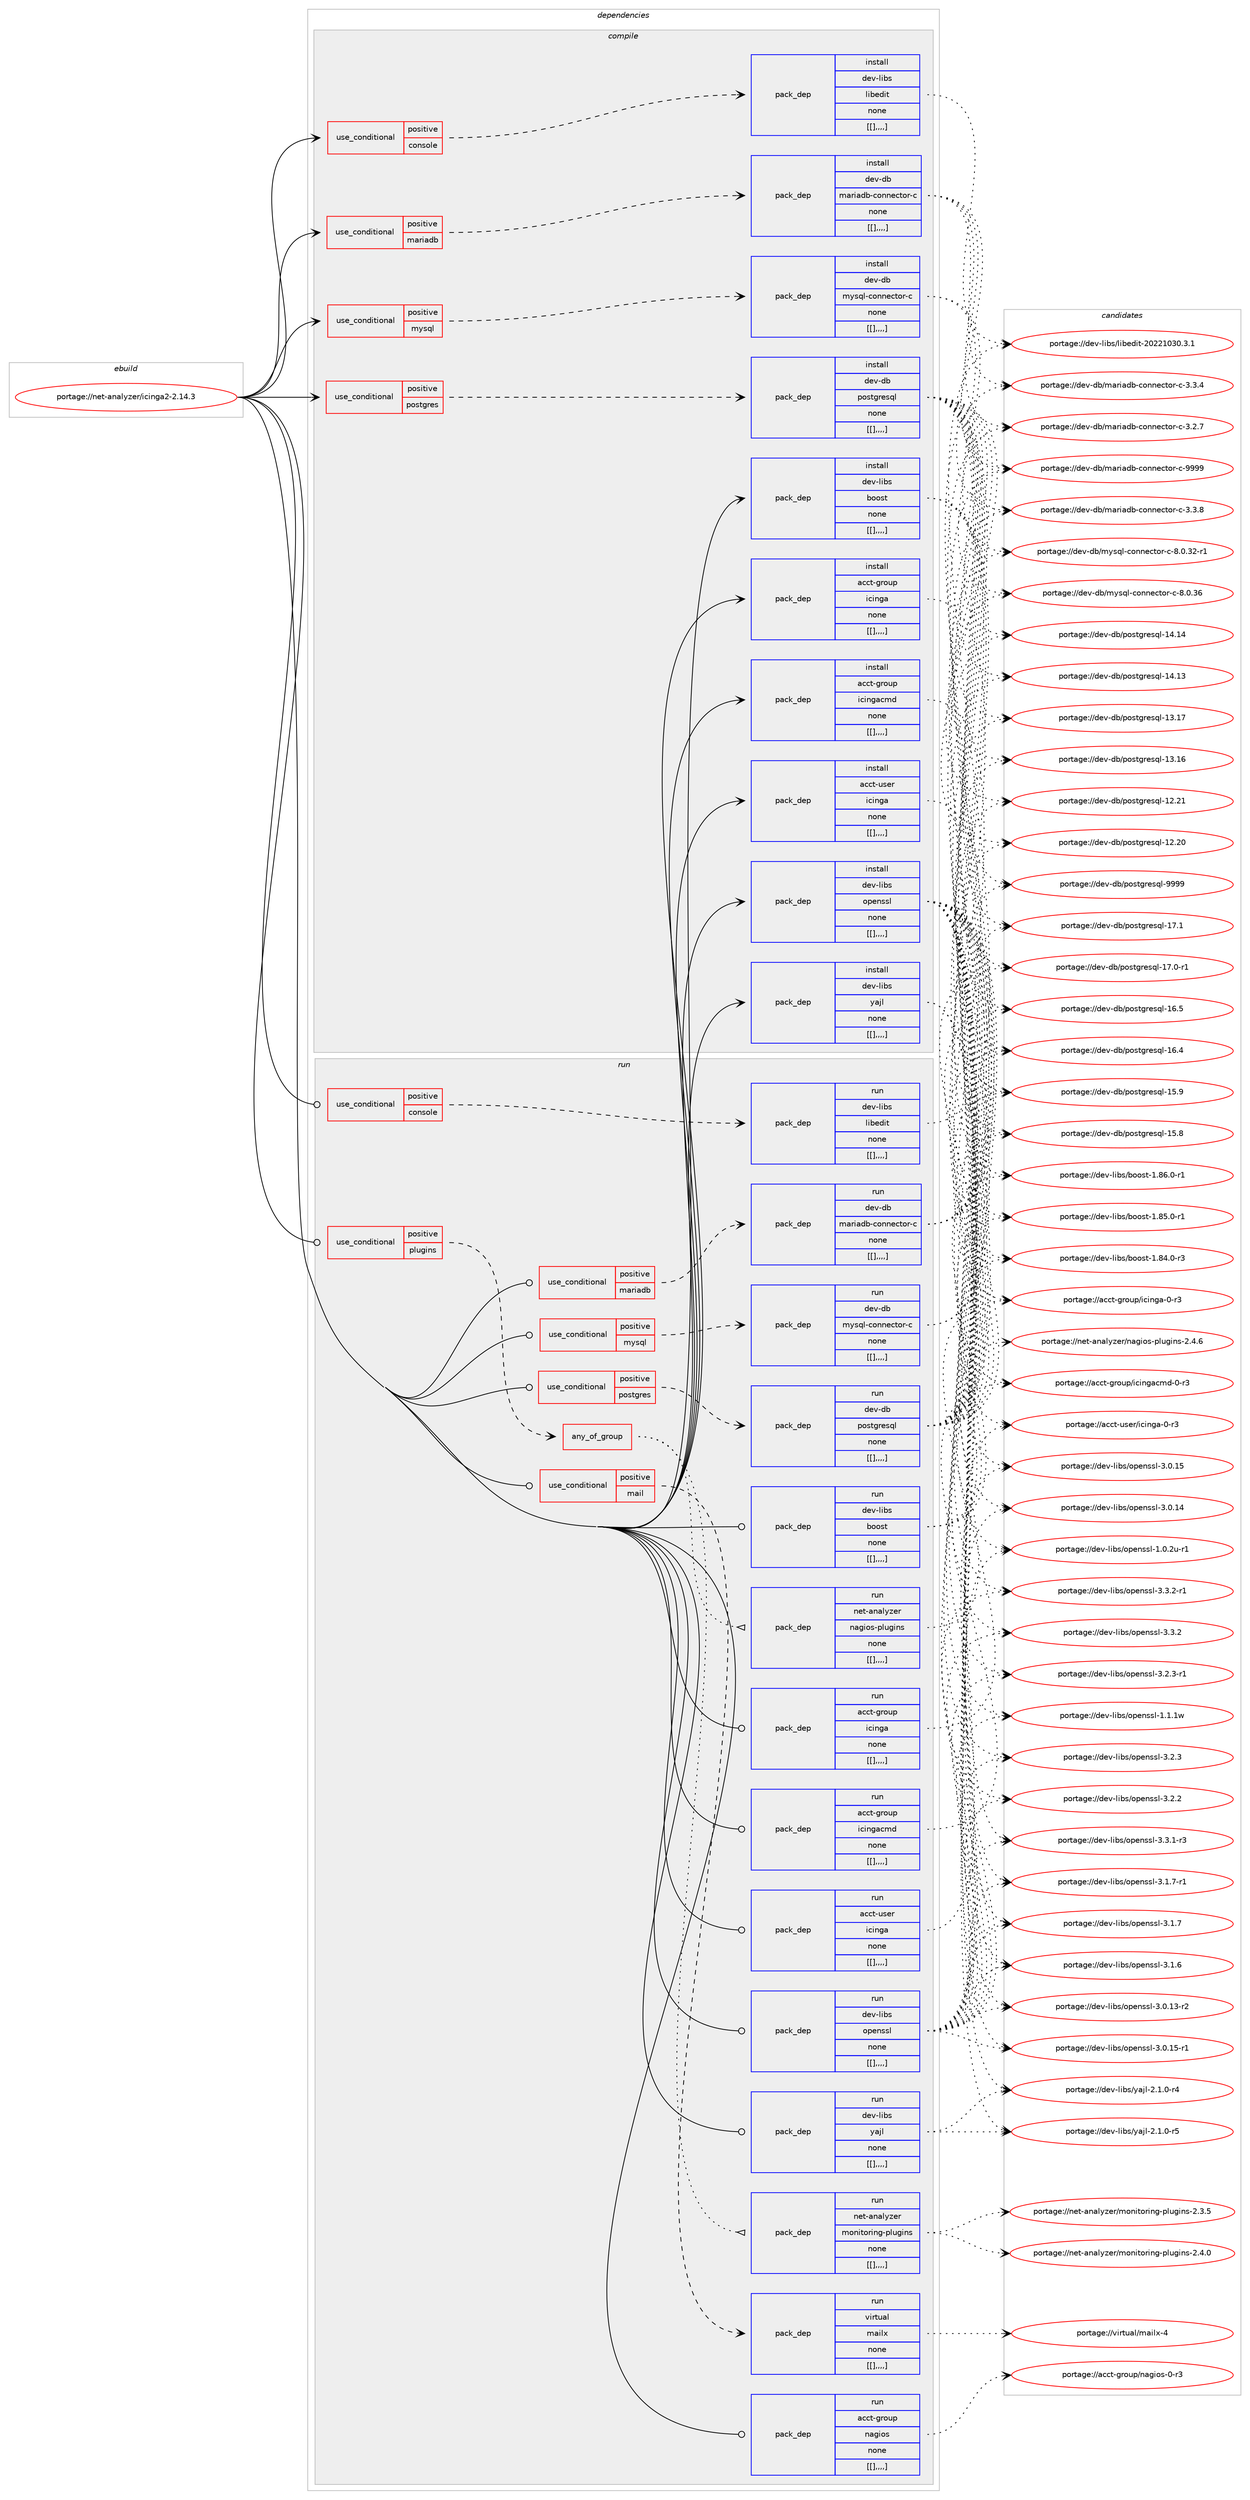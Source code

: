 digraph prolog {

# *************
# Graph options
# *************

newrank=true;
concentrate=true;
compound=true;
graph [rankdir=LR,fontname=Helvetica,fontsize=10,ranksep=1.5];#, ranksep=2.5, nodesep=0.2];
edge  [arrowhead=vee];
node  [fontname=Helvetica,fontsize=10];

# **********
# The ebuild
# **********

subgraph cluster_leftcol {
color=gray;
label=<<i>ebuild</i>>;
id [label="portage://net-analyzer/icinga2-2.14.3", color=red, width=4, href="../net-analyzer/icinga2-2.14.3.svg"];
}

# ****************
# The dependencies
# ****************

subgraph cluster_midcol {
color=gray;
label=<<i>dependencies</i>>;
subgraph cluster_compile {
fillcolor="#eeeeee";
style=filled;
label=<<i>compile</i>>;
subgraph cond15 {
dependency49 [label=<<TABLE BORDER="0" CELLBORDER="1" CELLSPACING="0" CELLPADDING="4"><TR><TD ROWSPAN="3" CELLPADDING="10">use_conditional</TD></TR><TR><TD>positive</TD></TR><TR><TD>console</TD></TR></TABLE>>, shape=none, color=red];
subgraph pack34 {
dependency50 [label=<<TABLE BORDER="0" CELLBORDER="1" CELLSPACING="0" CELLPADDING="4" WIDTH="220"><TR><TD ROWSPAN="6" CELLPADDING="30">pack_dep</TD></TR><TR><TD WIDTH="110">install</TD></TR><TR><TD>dev-libs</TD></TR><TR><TD>libedit</TD></TR><TR><TD>none</TD></TR><TR><TD>[[],,,,]</TD></TR></TABLE>>, shape=none, color=blue];
}
dependency49:e -> dependency50:w [weight=20,style="dashed",arrowhead="vee"];
}
id:e -> dependency49:w [weight=20,style="solid",arrowhead="vee"];
subgraph cond19 {
dependency67 [label=<<TABLE BORDER="0" CELLBORDER="1" CELLSPACING="0" CELLPADDING="4"><TR><TD ROWSPAN="3" CELLPADDING="10">use_conditional</TD></TR><TR><TD>positive</TD></TR><TR><TD>mariadb</TD></TR></TABLE>>, shape=none, color=red];
subgraph pack56 {
dependency88 [label=<<TABLE BORDER="0" CELLBORDER="1" CELLSPACING="0" CELLPADDING="4" WIDTH="220"><TR><TD ROWSPAN="6" CELLPADDING="30">pack_dep</TD></TR><TR><TD WIDTH="110">install</TD></TR><TR><TD>dev-db</TD></TR><TR><TD>mariadb-connector-c</TD></TR><TR><TD>none</TD></TR><TR><TD>[[],,,,]</TD></TR></TABLE>>, shape=none, color=blue];
}
dependency67:e -> dependency88:w [weight=20,style="dashed",arrowhead="vee"];
}
id:e -> dependency67:w [weight=20,style="solid",arrowhead="vee"];
subgraph cond29 {
dependency109 [label=<<TABLE BORDER="0" CELLBORDER="1" CELLSPACING="0" CELLPADDING="4"><TR><TD ROWSPAN="3" CELLPADDING="10">use_conditional</TD></TR><TR><TD>positive</TD></TR><TR><TD>mysql</TD></TR></TABLE>>, shape=none, color=red];
subgraph pack104 {
dependency164 [label=<<TABLE BORDER="0" CELLBORDER="1" CELLSPACING="0" CELLPADDING="4" WIDTH="220"><TR><TD ROWSPAN="6" CELLPADDING="30">pack_dep</TD></TR><TR><TD WIDTH="110">install</TD></TR><TR><TD>dev-db</TD></TR><TR><TD>mysql-connector-c</TD></TR><TR><TD>none</TD></TR><TR><TD>[[],,,,]</TD></TR></TABLE>>, shape=none, color=blue];
}
dependency109:e -> dependency164:w [weight=20,style="dashed",arrowhead="vee"];
}
id:e -> dependency109:w [weight=20,style="solid",arrowhead="vee"];
subgraph cond48 {
dependency185 [label=<<TABLE BORDER="0" CELLBORDER="1" CELLSPACING="0" CELLPADDING="4"><TR><TD ROWSPAN="3" CELLPADDING="10">use_conditional</TD></TR><TR><TD>positive</TD></TR><TR><TD>postgres</TD></TR></TABLE>>, shape=none, color=red];
subgraph pack146 {
dependency200 [label=<<TABLE BORDER="0" CELLBORDER="1" CELLSPACING="0" CELLPADDING="4" WIDTH="220"><TR><TD ROWSPAN="6" CELLPADDING="30">pack_dep</TD></TR><TR><TD WIDTH="110">install</TD></TR><TR><TD>dev-db</TD></TR><TR><TD>postgresql</TD></TR><TR><TD>none</TD></TR><TR><TD>[[],,,,]</TD></TR></TABLE>>, shape=none, color=blue];
}
dependency185:e -> dependency200:w [weight=20,style="dashed",arrowhead="vee"];
}
id:e -> dependency185:w [weight=20,style="solid",arrowhead="vee"];
subgraph pack163 {
dependency229 [label=<<TABLE BORDER="0" CELLBORDER="1" CELLSPACING="0" CELLPADDING="4" WIDTH="220"><TR><TD ROWSPAN="6" CELLPADDING="30">pack_dep</TD></TR><TR><TD WIDTH="110">install</TD></TR><TR><TD>acct-group</TD></TR><TR><TD>icinga</TD></TR><TR><TD>none</TD></TR><TR><TD>[[],,,,]</TD></TR></TABLE>>, shape=none, color=blue];
}
id:e -> dependency229:w [weight=20,style="solid",arrowhead="vee"];
subgraph pack182 {
dependency237 [label=<<TABLE BORDER="0" CELLBORDER="1" CELLSPACING="0" CELLPADDING="4" WIDTH="220"><TR><TD ROWSPAN="6" CELLPADDING="30">pack_dep</TD></TR><TR><TD WIDTH="110">install</TD></TR><TR><TD>acct-group</TD></TR><TR><TD>icingacmd</TD></TR><TR><TD>none</TD></TR><TR><TD>[[],,,,]</TD></TR></TABLE>>, shape=none, color=blue];
}
id:e -> dependency237:w [weight=20,style="solid",arrowhead="vee"];
subgraph pack187 {
dependency249 [label=<<TABLE BORDER="0" CELLBORDER="1" CELLSPACING="0" CELLPADDING="4" WIDTH="220"><TR><TD ROWSPAN="6" CELLPADDING="30">pack_dep</TD></TR><TR><TD WIDTH="110">install</TD></TR><TR><TD>acct-user</TD></TR><TR><TD>icinga</TD></TR><TR><TD>none</TD></TR><TR><TD>[[],,,,]</TD></TR></TABLE>>, shape=none, color=blue];
}
id:e -> dependency249:w [weight=20,style="solid",arrowhead="vee"];
subgraph pack191 {
dependency253 [label=<<TABLE BORDER="0" CELLBORDER="1" CELLSPACING="0" CELLPADDING="4" WIDTH="220"><TR><TD ROWSPAN="6" CELLPADDING="30">pack_dep</TD></TR><TR><TD WIDTH="110">install</TD></TR><TR><TD>dev-libs</TD></TR><TR><TD>boost</TD></TR><TR><TD>none</TD></TR><TR><TD>[[],,,,]</TD></TR></TABLE>>, shape=none, color=blue];
}
id:e -> dependency253:w [weight=20,style="solid",arrowhead="vee"];
subgraph pack199 {
dependency273 [label=<<TABLE BORDER="0" CELLBORDER="1" CELLSPACING="0" CELLPADDING="4" WIDTH="220"><TR><TD ROWSPAN="6" CELLPADDING="30">pack_dep</TD></TR><TR><TD WIDTH="110">install</TD></TR><TR><TD>dev-libs</TD></TR><TR><TD>openssl</TD></TR><TR><TD>none</TD></TR><TR><TD>[[],,,,]</TD></TR></TABLE>>, shape=none, color=blue];
}
id:e -> dependency273:w [weight=20,style="solid",arrowhead="vee"];
subgraph pack210 {
dependency277 [label=<<TABLE BORDER="0" CELLBORDER="1" CELLSPACING="0" CELLPADDING="4" WIDTH="220"><TR><TD ROWSPAN="6" CELLPADDING="30">pack_dep</TD></TR><TR><TD WIDTH="110">install</TD></TR><TR><TD>dev-libs</TD></TR><TR><TD>yajl</TD></TR><TR><TD>none</TD></TR><TR><TD>[[],,,,]</TD></TR></TABLE>>, shape=none, color=blue];
}
id:e -> dependency277:w [weight=20,style="solid",arrowhead="vee"];
}
subgraph cluster_compileandrun {
fillcolor="#eeeeee";
style=filled;
label=<<i>compile and run</i>>;
}
subgraph cluster_run {
fillcolor="#eeeeee";
style=filled;
label=<<i>run</i>>;
subgraph cond75 {
dependency301 [label=<<TABLE BORDER="0" CELLBORDER="1" CELLSPACING="0" CELLPADDING="4"><TR><TD ROWSPAN="3" CELLPADDING="10">use_conditional</TD></TR><TR><TD>positive</TD></TR><TR><TD>console</TD></TR></TABLE>>, shape=none, color=red];
subgraph pack229 {
dependency316 [label=<<TABLE BORDER="0" CELLBORDER="1" CELLSPACING="0" CELLPADDING="4" WIDTH="220"><TR><TD ROWSPAN="6" CELLPADDING="30">pack_dep</TD></TR><TR><TD WIDTH="110">run</TD></TR><TR><TD>dev-libs</TD></TR><TR><TD>libedit</TD></TR><TR><TD>none</TD></TR><TR><TD>[[],,,,]</TD></TR></TABLE>>, shape=none, color=blue];
}
dependency301:e -> dependency316:w [weight=20,style="dashed",arrowhead="vee"];
}
id:e -> dependency301:w [weight=20,style="solid",arrowhead="odot"];
subgraph cond86 {
dependency333 [label=<<TABLE BORDER="0" CELLBORDER="1" CELLSPACING="0" CELLPADDING="4"><TR><TD ROWSPAN="3" CELLPADDING="10">use_conditional</TD></TR><TR><TD>positive</TD></TR><TR><TD>mail</TD></TR></TABLE>>, shape=none, color=red];
subgraph pack250 {
dependency335 [label=<<TABLE BORDER="0" CELLBORDER="1" CELLSPACING="0" CELLPADDING="4" WIDTH="220"><TR><TD ROWSPAN="6" CELLPADDING="30">pack_dep</TD></TR><TR><TD WIDTH="110">run</TD></TR><TR><TD>virtual</TD></TR><TR><TD>mailx</TD></TR><TR><TD>none</TD></TR><TR><TD>[[],,,,]</TD></TR></TABLE>>, shape=none, color=blue];
}
dependency333:e -> dependency335:w [weight=20,style="dashed",arrowhead="vee"];
}
id:e -> dependency333:w [weight=20,style="solid",arrowhead="odot"];
subgraph cond88 {
dependency338 [label=<<TABLE BORDER="0" CELLBORDER="1" CELLSPACING="0" CELLPADDING="4"><TR><TD ROWSPAN="3" CELLPADDING="10">use_conditional</TD></TR><TR><TD>positive</TD></TR><TR><TD>mariadb</TD></TR></TABLE>>, shape=none, color=red];
subgraph pack262 {
dependency374 [label=<<TABLE BORDER="0" CELLBORDER="1" CELLSPACING="0" CELLPADDING="4" WIDTH="220"><TR><TD ROWSPAN="6" CELLPADDING="30">pack_dep</TD></TR><TR><TD WIDTH="110">run</TD></TR><TR><TD>dev-db</TD></TR><TR><TD>mariadb-connector-c</TD></TR><TR><TD>none</TD></TR><TR><TD>[[],,,,]</TD></TR></TABLE>>, shape=none, color=blue];
}
dependency338:e -> dependency374:w [weight=20,style="dashed",arrowhead="vee"];
}
id:e -> dependency338:w [weight=20,style="solid",arrowhead="odot"];
subgraph cond100 {
dependency381 [label=<<TABLE BORDER="0" CELLBORDER="1" CELLSPACING="0" CELLPADDING="4"><TR><TD ROWSPAN="3" CELLPADDING="10">use_conditional</TD></TR><TR><TD>positive</TD></TR><TR><TD>mysql</TD></TR></TABLE>>, shape=none, color=red];
subgraph pack289 {
dependency393 [label=<<TABLE BORDER="0" CELLBORDER="1" CELLSPACING="0" CELLPADDING="4" WIDTH="220"><TR><TD ROWSPAN="6" CELLPADDING="30">pack_dep</TD></TR><TR><TD WIDTH="110">run</TD></TR><TR><TD>dev-db</TD></TR><TR><TD>mysql-connector-c</TD></TR><TR><TD>none</TD></TR><TR><TD>[[],,,,]</TD></TR></TABLE>>, shape=none, color=blue];
}
dependency381:e -> dependency393:w [weight=20,style="dashed",arrowhead="vee"];
}
id:e -> dependency381:w [weight=20,style="solid",arrowhead="odot"];
subgraph cond106 {
dependency409 [label=<<TABLE BORDER="0" CELLBORDER="1" CELLSPACING="0" CELLPADDING="4"><TR><TD ROWSPAN="3" CELLPADDING="10">use_conditional</TD></TR><TR><TD>positive</TD></TR><TR><TD>plugins</TD></TR></TABLE>>, shape=none, color=red];
subgraph any5 {
dependency417 [label=<<TABLE BORDER="0" CELLBORDER="1" CELLSPACING="0" CELLPADDING="4"><TR><TD CELLPADDING="10">any_of_group</TD></TR></TABLE>>, shape=none, color=red];subgraph pack306 {
dependency420 [label=<<TABLE BORDER="0" CELLBORDER="1" CELLSPACING="0" CELLPADDING="4" WIDTH="220"><TR><TD ROWSPAN="6" CELLPADDING="30">pack_dep</TD></TR><TR><TD WIDTH="110">run</TD></TR><TR><TD>net-analyzer</TD></TR><TR><TD>monitoring-plugins</TD></TR><TR><TD>none</TD></TR><TR><TD>[[],,,,]</TD></TR></TABLE>>, shape=none, color=blue];
}
dependency417:e -> dependency420:w [weight=20,style="dotted",arrowhead="oinv"];
subgraph pack321 {
dependency442 [label=<<TABLE BORDER="0" CELLBORDER="1" CELLSPACING="0" CELLPADDING="4" WIDTH="220"><TR><TD ROWSPAN="6" CELLPADDING="30">pack_dep</TD></TR><TR><TD WIDTH="110">run</TD></TR><TR><TD>net-analyzer</TD></TR><TR><TD>nagios-plugins</TD></TR><TR><TD>none</TD></TR><TR><TD>[[],,,,]</TD></TR></TABLE>>, shape=none, color=blue];
}
dependency417:e -> dependency442:w [weight=20,style="dotted",arrowhead="oinv"];
}
dependency409:e -> dependency417:w [weight=20,style="dashed",arrowhead="vee"];
}
id:e -> dependency409:w [weight=20,style="solid",arrowhead="odot"];
subgraph cond121 {
dependency459 [label=<<TABLE BORDER="0" CELLBORDER="1" CELLSPACING="0" CELLPADDING="4"><TR><TD ROWSPAN="3" CELLPADDING="10">use_conditional</TD></TR><TR><TD>positive</TD></TR><TR><TD>postgres</TD></TR></TABLE>>, shape=none, color=red];
subgraph pack339 {
dependency468 [label=<<TABLE BORDER="0" CELLBORDER="1" CELLSPACING="0" CELLPADDING="4" WIDTH="220"><TR><TD ROWSPAN="6" CELLPADDING="30">pack_dep</TD></TR><TR><TD WIDTH="110">run</TD></TR><TR><TD>dev-db</TD></TR><TR><TD>postgresql</TD></TR><TR><TD>none</TD></TR><TR><TD>[[],,,,]</TD></TR></TABLE>>, shape=none, color=blue];
}
dependency459:e -> dependency468:w [weight=20,style="dashed",arrowhead="vee"];
}
id:e -> dependency459:w [weight=20,style="solid",arrowhead="odot"];
subgraph pack353 {
dependency480 [label=<<TABLE BORDER="0" CELLBORDER="1" CELLSPACING="0" CELLPADDING="4" WIDTH="220"><TR><TD ROWSPAN="6" CELLPADDING="30">pack_dep</TD></TR><TR><TD WIDTH="110">run</TD></TR><TR><TD>acct-group</TD></TR><TR><TD>icinga</TD></TR><TR><TD>none</TD></TR><TR><TD>[[],,,,]</TD></TR></TABLE>>, shape=none, color=blue];
}
id:e -> dependency480:w [weight=20,style="solid",arrowhead="odot"];
subgraph pack364 {
dependency490 [label=<<TABLE BORDER="0" CELLBORDER="1" CELLSPACING="0" CELLPADDING="4" WIDTH="220"><TR><TD ROWSPAN="6" CELLPADDING="30">pack_dep</TD></TR><TR><TD WIDTH="110">run</TD></TR><TR><TD>acct-group</TD></TR><TR><TD>icingacmd</TD></TR><TR><TD>none</TD></TR><TR><TD>[[],,,,]</TD></TR></TABLE>>, shape=none, color=blue];
}
id:e -> dependency490:w [weight=20,style="solid",arrowhead="odot"];
subgraph pack370 {
dependency511 [label=<<TABLE BORDER="0" CELLBORDER="1" CELLSPACING="0" CELLPADDING="4" WIDTH="220"><TR><TD ROWSPAN="6" CELLPADDING="30">pack_dep</TD></TR><TR><TD WIDTH="110">run</TD></TR><TR><TD>acct-group</TD></TR><TR><TD>nagios</TD></TR><TR><TD>none</TD></TR><TR><TD>[[],,,,]</TD></TR></TABLE>>, shape=none, color=blue];
}
id:e -> dependency511:w [weight=20,style="solid",arrowhead="odot"];
subgraph pack383 {
dependency518 [label=<<TABLE BORDER="0" CELLBORDER="1" CELLSPACING="0" CELLPADDING="4" WIDTH="220"><TR><TD ROWSPAN="6" CELLPADDING="30">pack_dep</TD></TR><TR><TD WIDTH="110">run</TD></TR><TR><TD>acct-user</TD></TR><TR><TD>icinga</TD></TR><TR><TD>none</TD></TR><TR><TD>[[],,,,]</TD></TR></TABLE>>, shape=none, color=blue];
}
id:e -> dependency518:w [weight=20,style="solid",arrowhead="odot"];
subgraph pack393 {
dependency529 [label=<<TABLE BORDER="0" CELLBORDER="1" CELLSPACING="0" CELLPADDING="4" WIDTH="220"><TR><TD ROWSPAN="6" CELLPADDING="30">pack_dep</TD></TR><TR><TD WIDTH="110">run</TD></TR><TR><TD>dev-libs</TD></TR><TR><TD>boost</TD></TR><TR><TD>none</TD></TR><TR><TD>[[],,,,]</TD></TR></TABLE>>, shape=none, color=blue];
}
id:e -> dependency529:w [weight=20,style="solid",arrowhead="odot"];
subgraph pack400 {
dependency539 [label=<<TABLE BORDER="0" CELLBORDER="1" CELLSPACING="0" CELLPADDING="4" WIDTH="220"><TR><TD ROWSPAN="6" CELLPADDING="30">pack_dep</TD></TR><TR><TD WIDTH="110">run</TD></TR><TR><TD>dev-libs</TD></TR><TR><TD>openssl</TD></TR><TR><TD>none</TD></TR><TR><TD>[[],,,,]</TD></TR></TABLE>>, shape=none, color=blue];
}
id:e -> dependency539:w [weight=20,style="solid",arrowhead="odot"];
subgraph pack410 {
dependency556 [label=<<TABLE BORDER="0" CELLBORDER="1" CELLSPACING="0" CELLPADDING="4" WIDTH="220"><TR><TD ROWSPAN="6" CELLPADDING="30">pack_dep</TD></TR><TR><TD WIDTH="110">run</TD></TR><TR><TD>dev-libs</TD></TR><TR><TD>yajl</TD></TR><TR><TD>none</TD></TR><TR><TD>[[],,,,]</TD></TR></TABLE>>, shape=none, color=blue];
}
id:e -> dependency556:w [weight=20,style="solid",arrowhead="odot"];
}
}

# **************
# The candidates
# **************

subgraph cluster_choices {
rank=same;
color=gray;
label=<<i>candidates</i>>;

subgraph choice250 {
color=black;
nodesep=1;
choice1001011184510810598115471081059810110010511645504850504948514846514649 [label="portage://dev-libs/libedit-20221030.3.1", color=red, width=4,href="../dev-libs/libedit-20221030.3.1.svg"];
dependency50:e -> choice1001011184510810598115471081059810110010511645504850504948514846514649:w [style=dotted,weight="100"];
}
subgraph choice253 {
color=black;
nodesep=1;
choice10010111845100984710997114105971009845991111101101019911611111445994557575757 [label="portage://dev-db/mariadb-connector-c-9999", color=red, width=4,href="../dev-db/mariadb-connector-c-9999.svg"];
choice1001011184510098471099711410597100984599111110110101991161111144599455146514656 [label="portage://dev-db/mariadb-connector-c-3.3.8", color=red, width=4,href="../dev-db/mariadb-connector-c-3.3.8.svg"];
choice1001011184510098471099711410597100984599111110110101991161111144599455146514652 [label="portage://dev-db/mariadb-connector-c-3.3.4", color=red, width=4,href="../dev-db/mariadb-connector-c-3.3.4.svg"];
choice1001011184510098471099711410597100984599111110110101991161111144599455146504655 [label="portage://dev-db/mariadb-connector-c-3.2.7", color=red, width=4,href="../dev-db/mariadb-connector-c-3.2.7.svg"];
dependency88:e -> choice10010111845100984710997114105971009845991111101101019911611111445994557575757:w [style=dotted,weight="100"];
dependency88:e -> choice1001011184510098471099711410597100984599111110110101991161111144599455146514656:w [style=dotted,weight="100"];
dependency88:e -> choice1001011184510098471099711410597100984599111110110101991161111144599455146514652:w [style=dotted,weight="100"];
dependency88:e -> choice1001011184510098471099711410597100984599111110110101991161111144599455146504655:w [style=dotted,weight="100"];
}
subgraph choice278 {
color=black;
nodesep=1;
choice100101118451009847109121115113108459911111011010199116111114459945564648465154 [label="portage://dev-db/mysql-connector-c-8.0.36", color=red, width=4,href="../dev-db/mysql-connector-c-8.0.36.svg"];
choice1001011184510098471091211151131084599111110110101991161111144599455646484651504511449 [label="portage://dev-db/mysql-connector-c-8.0.32-r1", color=red, width=4,href="../dev-db/mysql-connector-c-8.0.32-r1.svg"];
dependency164:e -> choice100101118451009847109121115113108459911111011010199116111114459945564648465154:w [style=dotted,weight="100"];
dependency164:e -> choice1001011184510098471091211151131084599111110110101991161111144599455646484651504511449:w [style=dotted,weight="100"];
}
subgraph choice289 {
color=black;
nodesep=1;
choice1001011184510098471121111151161031141011151131084557575757 [label="portage://dev-db/postgresql-9999", color=red, width=4,href="../dev-db/postgresql-9999.svg"];
choice1001011184510098471121111151161031141011151131084549554649 [label="portage://dev-db/postgresql-17.1", color=red, width=4,href="../dev-db/postgresql-17.1.svg"];
choice10010111845100984711211111511610311410111511310845495546484511449 [label="portage://dev-db/postgresql-17.0-r1", color=red, width=4,href="../dev-db/postgresql-17.0-r1.svg"];
choice1001011184510098471121111151161031141011151131084549544653 [label="portage://dev-db/postgresql-16.5", color=red, width=4,href="../dev-db/postgresql-16.5.svg"];
choice1001011184510098471121111151161031141011151131084549544652 [label="portage://dev-db/postgresql-16.4", color=red, width=4,href="../dev-db/postgresql-16.4.svg"];
choice1001011184510098471121111151161031141011151131084549534657 [label="portage://dev-db/postgresql-15.9", color=red, width=4,href="../dev-db/postgresql-15.9.svg"];
choice1001011184510098471121111151161031141011151131084549534656 [label="portage://dev-db/postgresql-15.8", color=red, width=4,href="../dev-db/postgresql-15.8.svg"];
choice100101118451009847112111115116103114101115113108454952464952 [label="portage://dev-db/postgresql-14.14", color=red, width=4,href="../dev-db/postgresql-14.14.svg"];
choice100101118451009847112111115116103114101115113108454952464951 [label="portage://dev-db/postgresql-14.13", color=red, width=4,href="../dev-db/postgresql-14.13.svg"];
choice100101118451009847112111115116103114101115113108454951464955 [label="portage://dev-db/postgresql-13.17", color=red, width=4,href="../dev-db/postgresql-13.17.svg"];
choice100101118451009847112111115116103114101115113108454951464954 [label="portage://dev-db/postgresql-13.16", color=red, width=4,href="../dev-db/postgresql-13.16.svg"];
choice100101118451009847112111115116103114101115113108454950465049 [label="portage://dev-db/postgresql-12.21", color=red, width=4,href="../dev-db/postgresql-12.21.svg"];
choice100101118451009847112111115116103114101115113108454950465048 [label="portage://dev-db/postgresql-12.20", color=red, width=4,href="../dev-db/postgresql-12.20.svg"];
dependency200:e -> choice1001011184510098471121111151161031141011151131084557575757:w [style=dotted,weight="100"];
dependency200:e -> choice1001011184510098471121111151161031141011151131084549554649:w [style=dotted,weight="100"];
dependency200:e -> choice10010111845100984711211111511610311410111511310845495546484511449:w [style=dotted,weight="100"];
dependency200:e -> choice1001011184510098471121111151161031141011151131084549544653:w [style=dotted,weight="100"];
dependency200:e -> choice1001011184510098471121111151161031141011151131084549544652:w [style=dotted,weight="100"];
dependency200:e -> choice1001011184510098471121111151161031141011151131084549534657:w [style=dotted,weight="100"];
dependency200:e -> choice1001011184510098471121111151161031141011151131084549534656:w [style=dotted,weight="100"];
dependency200:e -> choice100101118451009847112111115116103114101115113108454952464952:w [style=dotted,weight="100"];
dependency200:e -> choice100101118451009847112111115116103114101115113108454952464951:w [style=dotted,weight="100"];
dependency200:e -> choice100101118451009847112111115116103114101115113108454951464955:w [style=dotted,weight="100"];
dependency200:e -> choice100101118451009847112111115116103114101115113108454951464954:w [style=dotted,weight="100"];
dependency200:e -> choice100101118451009847112111115116103114101115113108454950465049:w [style=dotted,weight="100"];
dependency200:e -> choice100101118451009847112111115116103114101115113108454950465048:w [style=dotted,weight="100"];
}
subgraph choice314 {
color=black;
nodesep=1;
choice9799991164510311411111711247105991051101039745484511451 [label="portage://acct-group/icinga-0-r3", color=red, width=4,href="../acct-group/icinga-0-r3.svg"];
dependency229:e -> choice9799991164510311411111711247105991051101039745484511451:w [style=dotted,weight="100"];
}
subgraph choice315 {
color=black;
nodesep=1;
choice979999116451031141111171124710599105110103979910910045484511451 [label="portage://acct-group/icingacmd-0-r3", color=red, width=4,href="../acct-group/icingacmd-0-r3.svg"];
dependency237:e -> choice979999116451031141111171124710599105110103979910910045484511451:w [style=dotted,weight="100"];
}
subgraph choice318 {
color=black;
nodesep=1;
choice9799991164511711510111447105991051101039745484511451 [label="portage://acct-user/icinga-0-r3", color=red, width=4,href="../acct-user/icinga-0-r3.svg"];
dependency249:e -> choice9799991164511711510111447105991051101039745484511451:w [style=dotted,weight="100"];
}
subgraph choice319 {
color=black;
nodesep=1;
choice10010111845108105981154798111111115116454946565446484511449 [label="portage://dev-libs/boost-1.86.0-r1", color=red, width=4,href="../dev-libs/boost-1.86.0-r1.svg"];
choice10010111845108105981154798111111115116454946565346484511449 [label="portage://dev-libs/boost-1.85.0-r1", color=red, width=4,href="../dev-libs/boost-1.85.0-r1.svg"];
choice10010111845108105981154798111111115116454946565246484511451 [label="portage://dev-libs/boost-1.84.0-r3", color=red, width=4,href="../dev-libs/boost-1.84.0-r3.svg"];
dependency253:e -> choice10010111845108105981154798111111115116454946565446484511449:w [style=dotted,weight="100"];
dependency253:e -> choice10010111845108105981154798111111115116454946565346484511449:w [style=dotted,weight="100"];
dependency253:e -> choice10010111845108105981154798111111115116454946565246484511451:w [style=dotted,weight="100"];
}
subgraph choice323 {
color=black;
nodesep=1;
choice1001011184510810598115471111121011101151151084551465146504511449 [label="portage://dev-libs/openssl-3.3.2-r1", color=red, width=4,href="../dev-libs/openssl-3.3.2-r1.svg"];
choice100101118451081059811547111112101110115115108455146514650 [label="portage://dev-libs/openssl-3.3.2", color=red, width=4,href="../dev-libs/openssl-3.3.2.svg"];
choice1001011184510810598115471111121011101151151084551465146494511451 [label="portage://dev-libs/openssl-3.3.1-r3", color=red, width=4,href="../dev-libs/openssl-3.3.1-r3.svg"];
choice1001011184510810598115471111121011101151151084551465046514511449 [label="portage://dev-libs/openssl-3.2.3-r1", color=red, width=4,href="../dev-libs/openssl-3.2.3-r1.svg"];
choice100101118451081059811547111112101110115115108455146504651 [label="portage://dev-libs/openssl-3.2.3", color=red, width=4,href="../dev-libs/openssl-3.2.3.svg"];
choice100101118451081059811547111112101110115115108455146504650 [label="portage://dev-libs/openssl-3.2.2", color=red, width=4,href="../dev-libs/openssl-3.2.2.svg"];
choice1001011184510810598115471111121011101151151084551464946554511449 [label="portage://dev-libs/openssl-3.1.7-r1", color=red, width=4,href="../dev-libs/openssl-3.1.7-r1.svg"];
choice100101118451081059811547111112101110115115108455146494655 [label="portage://dev-libs/openssl-3.1.7", color=red, width=4,href="../dev-libs/openssl-3.1.7.svg"];
choice100101118451081059811547111112101110115115108455146494654 [label="portage://dev-libs/openssl-3.1.6", color=red, width=4,href="../dev-libs/openssl-3.1.6.svg"];
choice100101118451081059811547111112101110115115108455146484649534511449 [label="portage://dev-libs/openssl-3.0.15-r1", color=red, width=4,href="../dev-libs/openssl-3.0.15-r1.svg"];
choice10010111845108105981154711111210111011511510845514648464953 [label="portage://dev-libs/openssl-3.0.15", color=red, width=4,href="../dev-libs/openssl-3.0.15.svg"];
choice10010111845108105981154711111210111011511510845514648464952 [label="portage://dev-libs/openssl-3.0.14", color=red, width=4,href="../dev-libs/openssl-3.0.14.svg"];
choice100101118451081059811547111112101110115115108455146484649514511450 [label="portage://dev-libs/openssl-3.0.13-r2", color=red, width=4,href="../dev-libs/openssl-3.0.13-r2.svg"];
choice100101118451081059811547111112101110115115108454946494649119 [label="portage://dev-libs/openssl-1.1.1w", color=red, width=4,href="../dev-libs/openssl-1.1.1w.svg"];
choice1001011184510810598115471111121011101151151084549464846501174511449 [label="portage://dev-libs/openssl-1.0.2u-r1", color=red, width=4,href="../dev-libs/openssl-1.0.2u-r1.svg"];
dependency273:e -> choice1001011184510810598115471111121011101151151084551465146504511449:w [style=dotted,weight="100"];
dependency273:e -> choice100101118451081059811547111112101110115115108455146514650:w [style=dotted,weight="100"];
dependency273:e -> choice1001011184510810598115471111121011101151151084551465146494511451:w [style=dotted,weight="100"];
dependency273:e -> choice1001011184510810598115471111121011101151151084551465046514511449:w [style=dotted,weight="100"];
dependency273:e -> choice100101118451081059811547111112101110115115108455146504651:w [style=dotted,weight="100"];
dependency273:e -> choice100101118451081059811547111112101110115115108455146504650:w [style=dotted,weight="100"];
dependency273:e -> choice1001011184510810598115471111121011101151151084551464946554511449:w [style=dotted,weight="100"];
dependency273:e -> choice100101118451081059811547111112101110115115108455146494655:w [style=dotted,weight="100"];
dependency273:e -> choice100101118451081059811547111112101110115115108455146494654:w [style=dotted,weight="100"];
dependency273:e -> choice100101118451081059811547111112101110115115108455146484649534511449:w [style=dotted,weight="100"];
dependency273:e -> choice10010111845108105981154711111210111011511510845514648464953:w [style=dotted,weight="100"];
dependency273:e -> choice10010111845108105981154711111210111011511510845514648464952:w [style=dotted,weight="100"];
dependency273:e -> choice100101118451081059811547111112101110115115108455146484649514511450:w [style=dotted,weight="100"];
dependency273:e -> choice100101118451081059811547111112101110115115108454946494649119:w [style=dotted,weight="100"];
dependency273:e -> choice1001011184510810598115471111121011101151151084549464846501174511449:w [style=dotted,weight="100"];
}
subgraph choice332 {
color=black;
nodesep=1;
choice100101118451081059811547121971061084550464946484511453 [label="portage://dev-libs/yajl-2.1.0-r5", color=red, width=4,href="../dev-libs/yajl-2.1.0-r5.svg"];
choice100101118451081059811547121971061084550464946484511452 [label="portage://dev-libs/yajl-2.1.0-r4", color=red, width=4,href="../dev-libs/yajl-2.1.0-r4.svg"];
dependency277:e -> choice100101118451081059811547121971061084550464946484511453:w [style=dotted,weight="100"];
dependency277:e -> choice100101118451081059811547121971061084550464946484511452:w [style=dotted,weight="100"];
}
subgraph choice336 {
color=black;
nodesep=1;
choice1001011184510810598115471081059810110010511645504850504948514846514649 [label="portage://dev-libs/libedit-20221030.3.1", color=red, width=4,href="../dev-libs/libedit-20221030.3.1.svg"];
dependency316:e -> choice1001011184510810598115471081059810110010511645504850504948514846514649:w [style=dotted,weight="100"];
}
subgraph choice340 {
color=black;
nodesep=1;
choice1181051141161179710847109971051081204552 [label="portage://virtual/mailx-4", color=red, width=4,href="../virtual/mailx-4.svg"];
dependency335:e -> choice1181051141161179710847109971051081204552:w [style=dotted,weight="100"];
}
subgraph choice341 {
color=black;
nodesep=1;
choice10010111845100984710997114105971009845991111101101019911611111445994557575757 [label="portage://dev-db/mariadb-connector-c-9999", color=red, width=4,href="../dev-db/mariadb-connector-c-9999.svg"];
choice1001011184510098471099711410597100984599111110110101991161111144599455146514656 [label="portage://dev-db/mariadb-connector-c-3.3.8", color=red, width=4,href="../dev-db/mariadb-connector-c-3.3.8.svg"];
choice1001011184510098471099711410597100984599111110110101991161111144599455146514652 [label="portage://dev-db/mariadb-connector-c-3.3.4", color=red, width=4,href="../dev-db/mariadb-connector-c-3.3.4.svg"];
choice1001011184510098471099711410597100984599111110110101991161111144599455146504655 [label="portage://dev-db/mariadb-connector-c-3.2.7", color=red, width=4,href="../dev-db/mariadb-connector-c-3.2.7.svg"];
dependency374:e -> choice10010111845100984710997114105971009845991111101101019911611111445994557575757:w [style=dotted,weight="100"];
dependency374:e -> choice1001011184510098471099711410597100984599111110110101991161111144599455146514656:w [style=dotted,weight="100"];
dependency374:e -> choice1001011184510098471099711410597100984599111110110101991161111144599455146514652:w [style=dotted,weight="100"];
dependency374:e -> choice1001011184510098471099711410597100984599111110110101991161111144599455146504655:w [style=dotted,weight="100"];
}
subgraph choice349 {
color=black;
nodesep=1;
choice100101118451009847109121115113108459911111011010199116111114459945564648465154 [label="portage://dev-db/mysql-connector-c-8.0.36", color=red, width=4,href="../dev-db/mysql-connector-c-8.0.36.svg"];
choice1001011184510098471091211151131084599111110110101991161111144599455646484651504511449 [label="portage://dev-db/mysql-connector-c-8.0.32-r1", color=red, width=4,href="../dev-db/mysql-connector-c-8.0.32-r1.svg"];
dependency393:e -> choice100101118451009847109121115113108459911111011010199116111114459945564648465154:w [style=dotted,weight="100"];
dependency393:e -> choice1001011184510098471091211151131084599111110110101991161111144599455646484651504511449:w [style=dotted,weight="100"];
}
subgraph choice358 {
color=black;
nodesep=1;
choice1101011164597110971081211221011144710911111010511611111410511010345112108117103105110115455046524648 [label="portage://net-analyzer/monitoring-plugins-2.4.0", color=red, width=4,href="../net-analyzer/monitoring-plugins-2.4.0.svg"];
choice1101011164597110971081211221011144710911111010511611111410511010345112108117103105110115455046514653 [label="portage://net-analyzer/monitoring-plugins-2.3.5", color=red, width=4,href="../net-analyzer/monitoring-plugins-2.3.5.svg"];
dependency420:e -> choice1101011164597110971081211221011144710911111010511611111410511010345112108117103105110115455046524648:w [style=dotted,weight="100"];
dependency420:e -> choice1101011164597110971081211221011144710911111010511611111410511010345112108117103105110115455046514653:w [style=dotted,weight="100"];
}
subgraph choice360 {
color=black;
nodesep=1;
choice110101116459711097108121122101114471109710310511111545112108117103105110115455046524654 [label="portage://net-analyzer/nagios-plugins-2.4.6", color=red, width=4,href="../net-analyzer/nagios-plugins-2.4.6.svg"];
dependency442:e -> choice110101116459711097108121122101114471109710310511111545112108117103105110115455046524654:w [style=dotted,weight="100"];
}
subgraph choice363 {
color=black;
nodesep=1;
choice1001011184510098471121111151161031141011151131084557575757 [label="portage://dev-db/postgresql-9999", color=red, width=4,href="../dev-db/postgresql-9999.svg"];
choice1001011184510098471121111151161031141011151131084549554649 [label="portage://dev-db/postgresql-17.1", color=red, width=4,href="../dev-db/postgresql-17.1.svg"];
choice10010111845100984711211111511610311410111511310845495546484511449 [label="portage://dev-db/postgresql-17.0-r1", color=red, width=4,href="../dev-db/postgresql-17.0-r1.svg"];
choice1001011184510098471121111151161031141011151131084549544653 [label="portage://dev-db/postgresql-16.5", color=red, width=4,href="../dev-db/postgresql-16.5.svg"];
choice1001011184510098471121111151161031141011151131084549544652 [label="portage://dev-db/postgresql-16.4", color=red, width=4,href="../dev-db/postgresql-16.4.svg"];
choice1001011184510098471121111151161031141011151131084549534657 [label="portage://dev-db/postgresql-15.9", color=red, width=4,href="../dev-db/postgresql-15.9.svg"];
choice1001011184510098471121111151161031141011151131084549534656 [label="portage://dev-db/postgresql-15.8", color=red, width=4,href="../dev-db/postgresql-15.8.svg"];
choice100101118451009847112111115116103114101115113108454952464952 [label="portage://dev-db/postgresql-14.14", color=red, width=4,href="../dev-db/postgresql-14.14.svg"];
choice100101118451009847112111115116103114101115113108454952464951 [label="portage://dev-db/postgresql-14.13", color=red, width=4,href="../dev-db/postgresql-14.13.svg"];
choice100101118451009847112111115116103114101115113108454951464955 [label="portage://dev-db/postgresql-13.17", color=red, width=4,href="../dev-db/postgresql-13.17.svg"];
choice100101118451009847112111115116103114101115113108454951464954 [label="portage://dev-db/postgresql-13.16", color=red, width=4,href="../dev-db/postgresql-13.16.svg"];
choice100101118451009847112111115116103114101115113108454950465049 [label="portage://dev-db/postgresql-12.21", color=red, width=4,href="../dev-db/postgresql-12.21.svg"];
choice100101118451009847112111115116103114101115113108454950465048 [label="portage://dev-db/postgresql-12.20", color=red, width=4,href="../dev-db/postgresql-12.20.svg"];
dependency468:e -> choice1001011184510098471121111151161031141011151131084557575757:w [style=dotted,weight="100"];
dependency468:e -> choice1001011184510098471121111151161031141011151131084549554649:w [style=dotted,weight="100"];
dependency468:e -> choice10010111845100984711211111511610311410111511310845495546484511449:w [style=dotted,weight="100"];
dependency468:e -> choice1001011184510098471121111151161031141011151131084549544653:w [style=dotted,weight="100"];
dependency468:e -> choice1001011184510098471121111151161031141011151131084549544652:w [style=dotted,weight="100"];
dependency468:e -> choice1001011184510098471121111151161031141011151131084549534657:w [style=dotted,weight="100"];
dependency468:e -> choice1001011184510098471121111151161031141011151131084549534656:w [style=dotted,weight="100"];
dependency468:e -> choice100101118451009847112111115116103114101115113108454952464952:w [style=dotted,weight="100"];
dependency468:e -> choice100101118451009847112111115116103114101115113108454952464951:w [style=dotted,weight="100"];
dependency468:e -> choice100101118451009847112111115116103114101115113108454951464955:w [style=dotted,weight="100"];
dependency468:e -> choice100101118451009847112111115116103114101115113108454951464954:w [style=dotted,weight="100"];
dependency468:e -> choice100101118451009847112111115116103114101115113108454950465049:w [style=dotted,weight="100"];
dependency468:e -> choice100101118451009847112111115116103114101115113108454950465048:w [style=dotted,weight="100"];
}
subgraph choice375 {
color=black;
nodesep=1;
choice9799991164510311411111711247105991051101039745484511451 [label="portage://acct-group/icinga-0-r3", color=red, width=4,href="../acct-group/icinga-0-r3.svg"];
dependency480:e -> choice9799991164510311411111711247105991051101039745484511451:w [style=dotted,weight="100"];
}
subgraph choice382 {
color=black;
nodesep=1;
choice979999116451031141111171124710599105110103979910910045484511451 [label="portage://acct-group/icingacmd-0-r3", color=red, width=4,href="../acct-group/icingacmd-0-r3.svg"];
dependency490:e -> choice979999116451031141111171124710599105110103979910910045484511451:w [style=dotted,weight="100"];
}
subgraph choice384 {
color=black;
nodesep=1;
choice97999911645103114111117112471109710310511111545484511451 [label="portage://acct-group/nagios-0-r3", color=red, width=4,href="../acct-group/nagios-0-r3.svg"];
dependency511:e -> choice97999911645103114111117112471109710310511111545484511451:w [style=dotted,weight="100"];
}
subgraph choice386 {
color=black;
nodesep=1;
choice9799991164511711510111447105991051101039745484511451 [label="portage://acct-user/icinga-0-r3", color=red, width=4,href="../acct-user/icinga-0-r3.svg"];
dependency518:e -> choice9799991164511711510111447105991051101039745484511451:w [style=dotted,weight="100"];
}
subgraph choice388 {
color=black;
nodesep=1;
choice10010111845108105981154798111111115116454946565446484511449 [label="portage://dev-libs/boost-1.86.0-r1", color=red, width=4,href="../dev-libs/boost-1.86.0-r1.svg"];
choice10010111845108105981154798111111115116454946565346484511449 [label="portage://dev-libs/boost-1.85.0-r1", color=red, width=4,href="../dev-libs/boost-1.85.0-r1.svg"];
choice10010111845108105981154798111111115116454946565246484511451 [label="portage://dev-libs/boost-1.84.0-r3", color=red, width=4,href="../dev-libs/boost-1.84.0-r3.svg"];
dependency529:e -> choice10010111845108105981154798111111115116454946565446484511449:w [style=dotted,weight="100"];
dependency529:e -> choice10010111845108105981154798111111115116454946565346484511449:w [style=dotted,weight="100"];
dependency529:e -> choice10010111845108105981154798111111115116454946565246484511451:w [style=dotted,weight="100"];
}
subgraph choice394 {
color=black;
nodesep=1;
choice1001011184510810598115471111121011101151151084551465146504511449 [label="portage://dev-libs/openssl-3.3.2-r1", color=red, width=4,href="../dev-libs/openssl-3.3.2-r1.svg"];
choice100101118451081059811547111112101110115115108455146514650 [label="portage://dev-libs/openssl-3.3.2", color=red, width=4,href="../dev-libs/openssl-3.3.2.svg"];
choice1001011184510810598115471111121011101151151084551465146494511451 [label="portage://dev-libs/openssl-3.3.1-r3", color=red, width=4,href="../dev-libs/openssl-3.3.1-r3.svg"];
choice1001011184510810598115471111121011101151151084551465046514511449 [label="portage://dev-libs/openssl-3.2.3-r1", color=red, width=4,href="../dev-libs/openssl-3.2.3-r1.svg"];
choice100101118451081059811547111112101110115115108455146504651 [label="portage://dev-libs/openssl-3.2.3", color=red, width=4,href="../dev-libs/openssl-3.2.3.svg"];
choice100101118451081059811547111112101110115115108455146504650 [label="portage://dev-libs/openssl-3.2.2", color=red, width=4,href="../dev-libs/openssl-3.2.2.svg"];
choice1001011184510810598115471111121011101151151084551464946554511449 [label="portage://dev-libs/openssl-3.1.7-r1", color=red, width=4,href="../dev-libs/openssl-3.1.7-r1.svg"];
choice100101118451081059811547111112101110115115108455146494655 [label="portage://dev-libs/openssl-3.1.7", color=red, width=4,href="../dev-libs/openssl-3.1.7.svg"];
choice100101118451081059811547111112101110115115108455146494654 [label="portage://dev-libs/openssl-3.1.6", color=red, width=4,href="../dev-libs/openssl-3.1.6.svg"];
choice100101118451081059811547111112101110115115108455146484649534511449 [label="portage://dev-libs/openssl-3.0.15-r1", color=red, width=4,href="../dev-libs/openssl-3.0.15-r1.svg"];
choice10010111845108105981154711111210111011511510845514648464953 [label="portage://dev-libs/openssl-3.0.15", color=red, width=4,href="../dev-libs/openssl-3.0.15.svg"];
choice10010111845108105981154711111210111011511510845514648464952 [label="portage://dev-libs/openssl-3.0.14", color=red, width=4,href="../dev-libs/openssl-3.0.14.svg"];
choice100101118451081059811547111112101110115115108455146484649514511450 [label="portage://dev-libs/openssl-3.0.13-r2", color=red, width=4,href="../dev-libs/openssl-3.0.13-r2.svg"];
choice100101118451081059811547111112101110115115108454946494649119 [label="portage://dev-libs/openssl-1.1.1w", color=red, width=4,href="../dev-libs/openssl-1.1.1w.svg"];
choice1001011184510810598115471111121011101151151084549464846501174511449 [label="portage://dev-libs/openssl-1.0.2u-r1", color=red, width=4,href="../dev-libs/openssl-1.0.2u-r1.svg"];
dependency539:e -> choice1001011184510810598115471111121011101151151084551465146504511449:w [style=dotted,weight="100"];
dependency539:e -> choice100101118451081059811547111112101110115115108455146514650:w [style=dotted,weight="100"];
dependency539:e -> choice1001011184510810598115471111121011101151151084551465146494511451:w [style=dotted,weight="100"];
dependency539:e -> choice1001011184510810598115471111121011101151151084551465046514511449:w [style=dotted,weight="100"];
dependency539:e -> choice100101118451081059811547111112101110115115108455146504651:w [style=dotted,weight="100"];
dependency539:e -> choice100101118451081059811547111112101110115115108455146504650:w [style=dotted,weight="100"];
dependency539:e -> choice1001011184510810598115471111121011101151151084551464946554511449:w [style=dotted,weight="100"];
dependency539:e -> choice100101118451081059811547111112101110115115108455146494655:w [style=dotted,weight="100"];
dependency539:e -> choice100101118451081059811547111112101110115115108455146494654:w [style=dotted,weight="100"];
dependency539:e -> choice100101118451081059811547111112101110115115108455146484649534511449:w [style=dotted,weight="100"];
dependency539:e -> choice10010111845108105981154711111210111011511510845514648464953:w [style=dotted,weight="100"];
dependency539:e -> choice10010111845108105981154711111210111011511510845514648464952:w [style=dotted,weight="100"];
dependency539:e -> choice100101118451081059811547111112101110115115108455146484649514511450:w [style=dotted,weight="100"];
dependency539:e -> choice100101118451081059811547111112101110115115108454946494649119:w [style=dotted,weight="100"];
dependency539:e -> choice1001011184510810598115471111121011101151151084549464846501174511449:w [style=dotted,weight="100"];
}
subgraph choice399 {
color=black;
nodesep=1;
choice100101118451081059811547121971061084550464946484511453 [label="portage://dev-libs/yajl-2.1.0-r5", color=red, width=4,href="../dev-libs/yajl-2.1.0-r5.svg"];
choice100101118451081059811547121971061084550464946484511452 [label="portage://dev-libs/yajl-2.1.0-r4", color=red, width=4,href="../dev-libs/yajl-2.1.0-r4.svg"];
dependency556:e -> choice100101118451081059811547121971061084550464946484511453:w [style=dotted,weight="100"];
dependency556:e -> choice100101118451081059811547121971061084550464946484511452:w [style=dotted,weight="100"];
}
}

}
